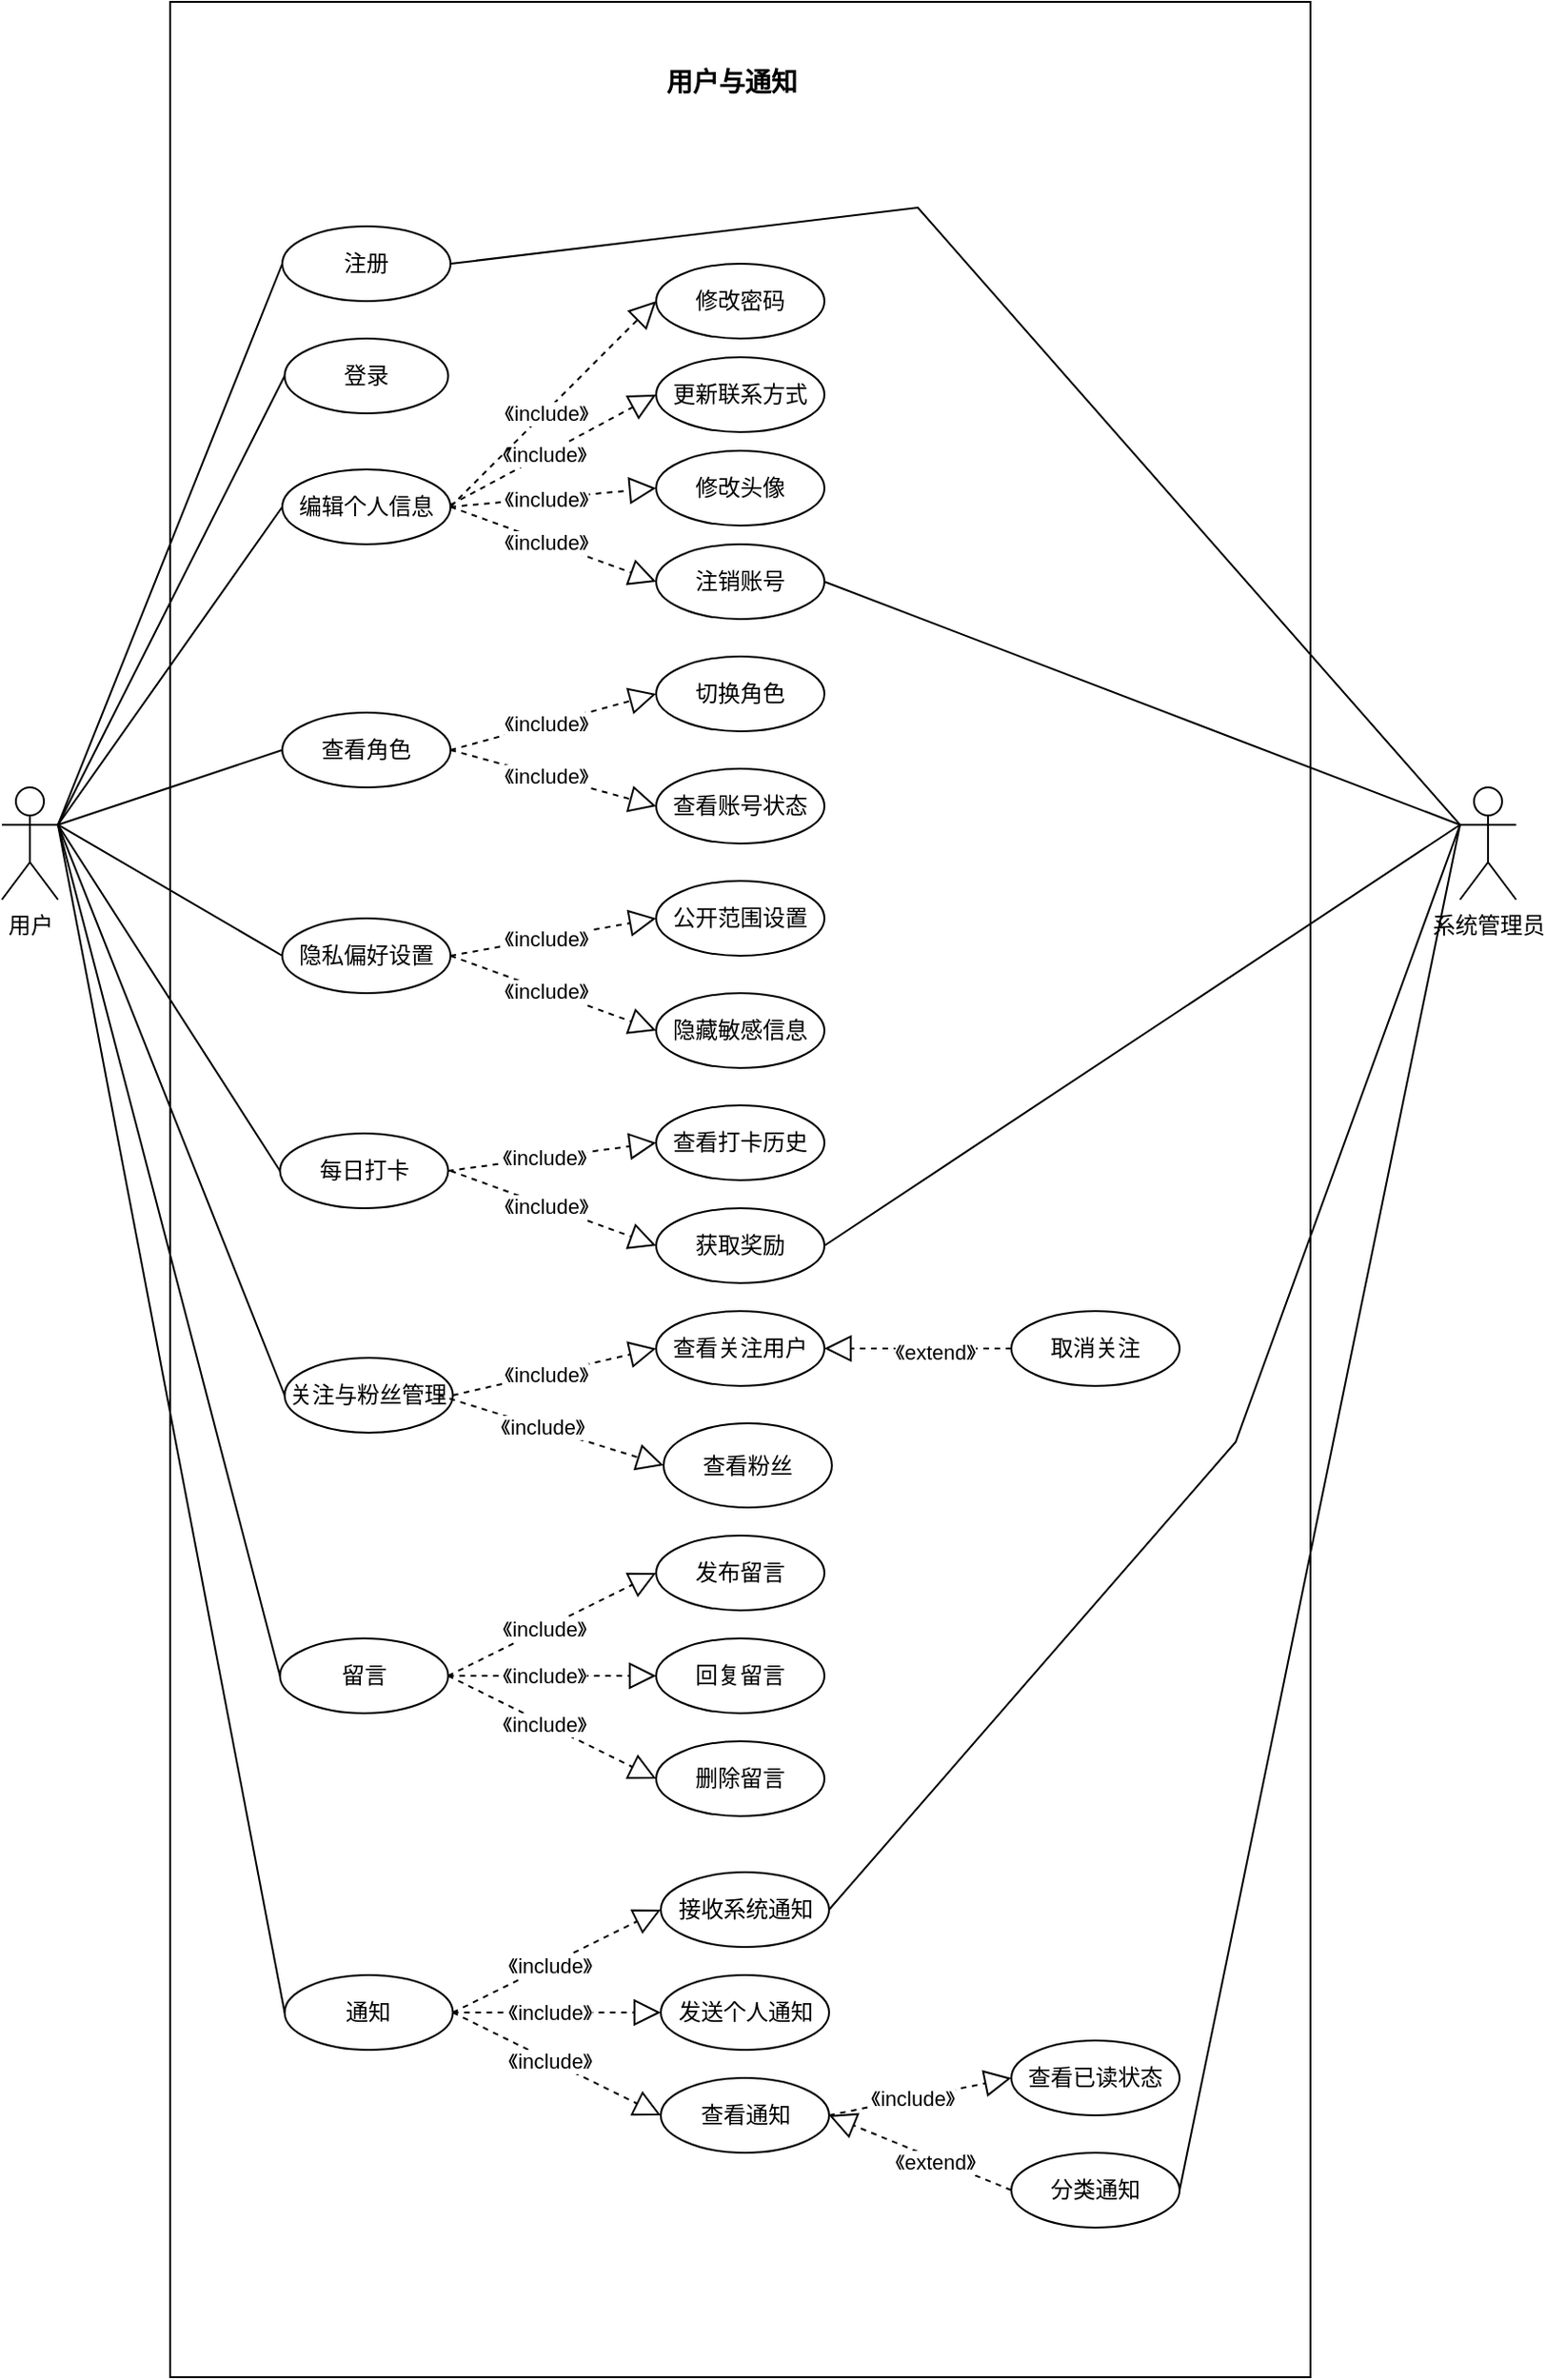 <mxfile version="24.7.5">
  <diagram name="第 1 页" id="Kx3AuRjmkMKNpFPZZtRl">
    <mxGraphModel dx="1706" dy="2512" grid="1" gridSize="10" guides="1" tooltips="1" connect="1" arrows="1" fold="1" page="1" pageScale="1" pageWidth="827" pageHeight="1169" math="0" shadow="0">
      <root>
        <mxCell id="0" />
        <mxCell id="1" parent="0" />
        <mxCell id="4xCIRMmRuBpWSywKt224-116" value="" style="rounded=0;whiteSpace=wrap;html=1;" vertex="1" parent="1">
          <mxGeometry x="150" y="-60" width="610" height="1270" as="geometry" />
        </mxCell>
        <mxCell id="4xCIRMmRuBpWSywKt224-1" value="用户" style="shape=umlActor;verticalLabelPosition=bottom;verticalAlign=top;html=1;outlineConnect=0;" vertex="1" parent="1">
          <mxGeometry x="60" y="360" width="30" height="60" as="geometry" />
        </mxCell>
        <mxCell id="4xCIRMmRuBpWSywKt224-3" value="系统管理员" style="shape=umlActor;verticalLabelPosition=bottom;verticalAlign=top;html=1;outlineConnect=0;" vertex="1" parent="1">
          <mxGeometry x="840" y="360" width="30" height="60" as="geometry" />
        </mxCell>
        <mxCell id="4xCIRMmRuBpWSywKt224-9" value="&lt;font style=&quot;font-size: 14px;&quot;&gt;用户与通知&lt;/font&gt;" style="text;strokeColor=none;fillColor=none;html=1;fontSize=24;fontStyle=1;verticalAlign=middle;align=center;" vertex="1" parent="1">
          <mxGeometry x="400" y="-40" width="100" height="40" as="geometry" />
        </mxCell>
        <mxCell id="4xCIRMmRuBpWSywKt224-10" value="注册" style="ellipse;whiteSpace=wrap;html=1;" vertex="1" parent="1">
          <mxGeometry x="210" y="60" width="90" height="40" as="geometry" />
        </mxCell>
        <mxCell id="4xCIRMmRuBpWSywKt224-11" value="登录" style="ellipse;whiteSpace=wrap;html=1;" vertex="1" parent="1">
          <mxGeometry x="211.25" y="120" width="87.5" height="40" as="geometry" />
        </mxCell>
        <mxCell id="4xCIRMmRuBpWSywKt224-12" value="编辑个人信息" style="ellipse;whiteSpace=wrap;html=1;" vertex="1" parent="1">
          <mxGeometry x="210" y="190" width="90" height="40" as="geometry" />
        </mxCell>
        <mxCell id="4xCIRMmRuBpWSywKt224-13" value="查看角色" style="ellipse;whiteSpace=wrap;html=1;" vertex="1" parent="1">
          <mxGeometry x="210" y="320" width="90" height="40" as="geometry" />
        </mxCell>
        <mxCell id="4xCIRMmRuBpWSywKt224-14" value="切换角色" style="ellipse;whiteSpace=wrap;html=1;" vertex="1" parent="1">
          <mxGeometry x="410" y="290" width="90" height="40" as="geometry" />
        </mxCell>
        <mxCell id="4xCIRMmRuBpWSywKt224-15" value="查看账号状态" style="ellipse;whiteSpace=wrap;html=1;" vertex="1" parent="1">
          <mxGeometry x="410" y="350" width="90" height="40" as="geometry" />
        </mxCell>
        <mxCell id="4xCIRMmRuBpWSywKt224-16" value="隐私偏好设置" style="ellipse;whiteSpace=wrap;html=1;" vertex="1" parent="1">
          <mxGeometry x="210" y="430" width="90" height="40" as="geometry" />
        </mxCell>
        <mxCell id="4xCIRMmRuBpWSywKt224-17" value="公开范围设置" style="ellipse;whiteSpace=wrap;html=1;" vertex="1" parent="1">
          <mxGeometry x="410" y="410" width="90" height="40" as="geometry" />
        </mxCell>
        <mxCell id="4xCIRMmRuBpWSywKt224-18" value="隐藏敏感信息" style="ellipse;whiteSpace=wrap;html=1;" vertex="1" parent="1">
          <mxGeometry x="410" y="470" width="90" height="40" as="geometry" />
        </mxCell>
        <mxCell id="4xCIRMmRuBpWSywKt224-19" value="每日打卡" style="ellipse;whiteSpace=wrap;html=1;" vertex="1" parent="1">
          <mxGeometry x="208.75" y="545" width="90" height="40" as="geometry" />
        </mxCell>
        <mxCell id="4xCIRMmRuBpWSywKt224-20" value="查看打卡历史" style="ellipse;whiteSpace=wrap;html=1;" vertex="1" parent="1">
          <mxGeometry x="410" y="530" width="90" height="40" as="geometry" />
        </mxCell>
        <mxCell id="4xCIRMmRuBpWSywKt224-21" value="获取奖励" style="ellipse;whiteSpace=wrap;html=1;" vertex="1" parent="1">
          <mxGeometry x="410" y="585" width="90" height="40" as="geometry" />
        </mxCell>
        <mxCell id="4xCIRMmRuBpWSywKt224-24" value="修改头像" style="ellipse;whiteSpace=wrap;html=1;" vertex="1" parent="1">
          <mxGeometry x="410" y="180" width="90" height="40" as="geometry" />
        </mxCell>
        <mxCell id="4xCIRMmRuBpWSywKt224-25" value="更新联系方式" style="ellipse;whiteSpace=wrap;html=1;" vertex="1" parent="1">
          <mxGeometry x="410" y="130" width="90" height="40" as="geometry" />
        </mxCell>
        <mxCell id="4xCIRMmRuBpWSywKt224-26" value="" style="endArrow=block;dashed=1;endFill=0;endSize=12;html=1;rounded=0;entryX=0;entryY=0.5;entryDx=0;entryDy=0;" edge="1" parent="1" target="4xCIRMmRuBpWSywKt224-25">
          <mxGeometry width="160" relative="1" as="geometry">
            <mxPoint x="300" y="208.95" as="sourcePoint" />
            <mxPoint x="460" y="208.95" as="targetPoint" />
          </mxGeometry>
        </mxCell>
        <mxCell id="4xCIRMmRuBpWSywKt224-27" value="《include》" style="edgeLabel;html=1;align=center;verticalAlign=middle;resizable=0;points=[];" vertex="1" connectable="0" parent="4xCIRMmRuBpWSywKt224-26">
          <mxGeometry x="-0.083" relative="1" as="geometry">
            <mxPoint as="offset" />
          </mxGeometry>
        </mxCell>
        <mxCell id="4xCIRMmRuBpWSywKt224-28" value="" style="endArrow=block;dashed=1;endFill=0;endSize=12;html=1;rounded=0;entryX=0;entryY=0.5;entryDx=0;entryDy=0;exitX=1;exitY=0.5;exitDx=0;exitDy=0;" edge="1" parent="1" source="4xCIRMmRuBpWSywKt224-12" target="4xCIRMmRuBpWSywKt224-24">
          <mxGeometry width="160" relative="1" as="geometry">
            <mxPoint x="310" y="218.95" as="sourcePoint" />
            <mxPoint x="420" y="180" as="targetPoint" />
          </mxGeometry>
        </mxCell>
        <mxCell id="4xCIRMmRuBpWSywKt224-29" value="《include》" style="edgeLabel;html=1;align=center;verticalAlign=middle;resizable=0;points=[];" vertex="1" connectable="0" parent="4xCIRMmRuBpWSywKt224-28">
          <mxGeometry x="-0.083" relative="1" as="geometry">
            <mxPoint as="offset" />
          </mxGeometry>
        </mxCell>
        <mxCell id="4xCIRMmRuBpWSywKt224-30" value="" style="endArrow=block;dashed=1;endFill=0;endSize=12;html=1;rounded=0;entryX=0;entryY=0.5;entryDx=0;entryDy=0;exitX=1;exitY=0.5;exitDx=0;exitDy=0;" edge="1" parent="1" source="4xCIRMmRuBpWSywKt224-13" target="4xCIRMmRuBpWSywKt224-14">
          <mxGeometry width="160" relative="1" as="geometry">
            <mxPoint x="301.25" y="338.95" as="sourcePoint" />
            <mxPoint x="411.25" y="300" as="targetPoint" />
          </mxGeometry>
        </mxCell>
        <mxCell id="4xCIRMmRuBpWSywKt224-31" value="《include》" style="edgeLabel;html=1;align=center;verticalAlign=middle;resizable=0;points=[];" vertex="1" connectable="0" parent="4xCIRMmRuBpWSywKt224-30">
          <mxGeometry x="-0.083" relative="1" as="geometry">
            <mxPoint as="offset" />
          </mxGeometry>
        </mxCell>
        <mxCell id="4xCIRMmRuBpWSywKt224-32" value="" style="endArrow=block;dashed=1;endFill=0;endSize=12;html=1;rounded=0;entryX=0;entryY=0.5;entryDx=0;entryDy=0;exitX=1;exitY=0.5;exitDx=0;exitDy=0;" edge="1" parent="1" source="4xCIRMmRuBpWSywKt224-13" target="4xCIRMmRuBpWSywKt224-15">
          <mxGeometry width="160" relative="1" as="geometry">
            <mxPoint x="297.5" y="340" as="sourcePoint" />
            <mxPoint x="407.5" y="380" as="targetPoint" />
          </mxGeometry>
        </mxCell>
        <mxCell id="4xCIRMmRuBpWSywKt224-33" value="《include》" style="edgeLabel;html=1;align=center;verticalAlign=middle;resizable=0;points=[];" vertex="1" connectable="0" parent="4xCIRMmRuBpWSywKt224-32">
          <mxGeometry x="-0.083" relative="1" as="geometry">
            <mxPoint as="offset" />
          </mxGeometry>
        </mxCell>
        <mxCell id="4xCIRMmRuBpWSywKt224-34" value="" style="endArrow=block;dashed=1;endFill=0;endSize=12;html=1;rounded=0;entryX=0;entryY=0.5;entryDx=0;entryDy=0;exitX=1;exitY=0.5;exitDx=0;exitDy=0;" edge="1" parent="1" source="4xCIRMmRuBpWSywKt224-16" target="4xCIRMmRuBpWSywKt224-17">
          <mxGeometry width="160" relative="1" as="geometry">
            <mxPoint x="304" y="440" as="sourcePoint" />
            <mxPoint x="414" y="410" as="targetPoint" />
          </mxGeometry>
        </mxCell>
        <mxCell id="4xCIRMmRuBpWSywKt224-35" value="《include》" style="edgeLabel;html=1;align=center;verticalAlign=middle;resizable=0;points=[];" vertex="1" connectable="0" parent="4xCIRMmRuBpWSywKt224-34">
          <mxGeometry x="-0.083" relative="1" as="geometry">
            <mxPoint as="offset" />
          </mxGeometry>
        </mxCell>
        <mxCell id="4xCIRMmRuBpWSywKt224-36" value="" style="endArrow=block;dashed=1;endFill=0;endSize=12;html=1;rounded=0;entryX=0;entryY=0.5;entryDx=0;entryDy=0;exitX=1;exitY=0.5;exitDx=0;exitDy=0;" edge="1" parent="1" source="4xCIRMmRuBpWSywKt224-16" target="4xCIRMmRuBpWSywKt224-18">
          <mxGeometry width="160" relative="1" as="geometry">
            <mxPoint x="290" y="470" as="sourcePoint" />
            <mxPoint x="400" y="500" as="targetPoint" />
          </mxGeometry>
        </mxCell>
        <mxCell id="4xCIRMmRuBpWSywKt224-37" value="《include》" style="edgeLabel;html=1;align=center;verticalAlign=middle;resizable=0;points=[];" vertex="1" connectable="0" parent="4xCIRMmRuBpWSywKt224-36">
          <mxGeometry x="-0.083" relative="1" as="geometry">
            <mxPoint as="offset" />
          </mxGeometry>
        </mxCell>
        <mxCell id="4xCIRMmRuBpWSywKt224-38" value="" style="endArrow=block;dashed=1;endFill=0;endSize=12;html=1;rounded=0;entryX=0;entryY=0.5;entryDx=0;entryDy=0;exitX=1;exitY=0.5;exitDx=0;exitDy=0;exitPerimeter=0;" edge="1" parent="1" source="4xCIRMmRuBpWSywKt224-19" target="4xCIRMmRuBpWSywKt224-20">
          <mxGeometry width="160" relative="1" as="geometry">
            <mxPoint x="297.5" y="585" as="sourcePoint" />
            <mxPoint x="407.5" y="565" as="targetPoint" />
          </mxGeometry>
        </mxCell>
        <mxCell id="4xCIRMmRuBpWSywKt224-39" value="《include》" style="edgeLabel;html=1;align=center;verticalAlign=middle;resizable=0;points=[];" vertex="1" connectable="0" parent="4xCIRMmRuBpWSywKt224-38">
          <mxGeometry x="-0.083" relative="1" as="geometry">
            <mxPoint as="offset" />
          </mxGeometry>
        </mxCell>
        <mxCell id="4xCIRMmRuBpWSywKt224-40" value="" style="endArrow=block;dashed=1;endFill=0;endSize=12;html=1;rounded=0;entryX=0;entryY=0.5;entryDx=0;entryDy=0;" edge="1" parent="1" target="4xCIRMmRuBpWSywKt224-21">
          <mxGeometry width="160" relative="1" as="geometry">
            <mxPoint x="300" y="565" as="sourcePoint" />
            <mxPoint x="407.5" y="630" as="targetPoint" />
          </mxGeometry>
        </mxCell>
        <mxCell id="4xCIRMmRuBpWSywKt224-41" value="《include》" style="edgeLabel;html=1;align=center;verticalAlign=middle;resizable=0;points=[];" vertex="1" connectable="0" parent="4xCIRMmRuBpWSywKt224-40">
          <mxGeometry x="-0.083" relative="1" as="geometry">
            <mxPoint as="offset" />
          </mxGeometry>
        </mxCell>
        <mxCell id="4xCIRMmRuBpWSywKt224-42" value="关注与粉丝管理" style="ellipse;whiteSpace=wrap;html=1;" vertex="1" parent="1">
          <mxGeometry x="211.25" y="665" width="90" height="40" as="geometry" />
        </mxCell>
        <mxCell id="4xCIRMmRuBpWSywKt224-43" value="查看关注用户" style="ellipse;whiteSpace=wrap;html=1;" vertex="1" parent="1">
          <mxGeometry x="410" y="640" width="90" height="40" as="geometry" />
        </mxCell>
        <mxCell id="4xCIRMmRuBpWSywKt224-44" value="查看粉丝" style="ellipse;whiteSpace=wrap;html=1;" vertex="1" parent="1">
          <mxGeometry x="414" y="700" width="90" height="45" as="geometry" />
        </mxCell>
        <mxCell id="4xCIRMmRuBpWSywKt224-45" value="" style="endArrow=block;dashed=1;endFill=0;endSize=12;html=1;rounded=0;entryX=0;entryY=0.5;entryDx=0;entryDy=0;exitX=1;exitY=0.5;exitDx=0;exitDy=0;exitPerimeter=0;" edge="1" parent="1" source="4xCIRMmRuBpWSywKt224-42" target="4xCIRMmRuBpWSywKt224-43">
          <mxGeometry width="160" relative="1" as="geometry">
            <mxPoint x="297.5" y="695" as="sourcePoint" />
            <mxPoint x="407.5" y="675" as="targetPoint" />
          </mxGeometry>
        </mxCell>
        <mxCell id="4xCIRMmRuBpWSywKt224-46" value="《include》" style="edgeLabel;html=1;align=center;verticalAlign=middle;resizable=0;points=[];" vertex="1" connectable="0" parent="4xCIRMmRuBpWSywKt224-45">
          <mxGeometry x="-0.083" relative="1" as="geometry">
            <mxPoint as="offset" />
          </mxGeometry>
        </mxCell>
        <mxCell id="4xCIRMmRuBpWSywKt224-47" value="" style="endArrow=block;dashed=1;endFill=0;endSize=12;html=1;rounded=0;entryX=0;entryY=0.5;entryDx=0;entryDy=0;exitX=0.917;exitY=0.5;exitDx=0;exitDy=0;exitPerimeter=0;" edge="1" parent="1" source="4xCIRMmRuBpWSywKt224-42" target="4xCIRMmRuBpWSywKt224-44">
          <mxGeometry width="160" relative="1" as="geometry">
            <mxPoint x="297.5" y="700" as="sourcePoint" />
            <mxPoint x="407.5" y="740" as="targetPoint" />
          </mxGeometry>
        </mxCell>
        <mxCell id="4xCIRMmRuBpWSywKt224-48" value="《include》" style="edgeLabel;html=1;align=center;verticalAlign=middle;resizable=0;points=[];" vertex="1" connectable="0" parent="4xCIRMmRuBpWSywKt224-47">
          <mxGeometry x="-0.083" relative="1" as="geometry">
            <mxPoint as="offset" />
          </mxGeometry>
        </mxCell>
        <mxCell id="4xCIRMmRuBpWSywKt224-49" value="取消关注" style="ellipse;whiteSpace=wrap;html=1;" vertex="1" parent="1">
          <mxGeometry x="600" y="640" width="90" height="40" as="geometry" />
        </mxCell>
        <mxCell id="4xCIRMmRuBpWSywKt224-51" value="" style="endArrow=block;dashed=1;endFill=0;endSize=12;html=1;rounded=0;entryX=1;entryY=0.5;entryDx=0;entryDy=0;exitX=0;exitY=0.5;exitDx=0;exitDy=0;" edge="1" parent="1" source="4xCIRMmRuBpWSywKt224-49" target="4xCIRMmRuBpWSywKt224-43">
          <mxGeometry width="160" relative="1" as="geometry">
            <mxPoint x="300" y="600" as="sourcePoint" />
            <mxPoint x="510" y="660" as="targetPoint" />
          </mxGeometry>
        </mxCell>
        <mxCell id="4xCIRMmRuBpWSywKt224-52" value="《extend》" style="edgeLabel;html=1;align=center;verticalAlign=middle;resizable=0;points=[];" vertex="1" connectable="0" parent="4xCIRMmRuBpWSywKt224-51">
          <mxGeometry x="-0.167" y="2" relative="1" as="geometry">
            <mxPoint as="offset" />
          </mxGeometry>
        </mxCell>
        <mxCell id="4xCIRMmRuBpWSywKt224-53" value="留言" style="ellipse;whiteSpace=wrap;html=1;" vertex="1" parent="1">
          <mxGeometry x="208.75" y="815" width="90" height="40" as="geometry" />
        </mxCell>
        <mxCell id="4xCIRMmRuBpWSywKt224-54" value="发布留言" style="ellipse;whiteSpace=wrap;html=1;" vertex="1" parent="1">
          <mxGeometry x="410" y="760" width="90" height="40" as="geometry" />
        </mxCell>
        <mxCell id="4xCIRMmRuBpWSywKt224-55" value="回复留言" style="ellipse;whiteSpace=wrap;html=1;" vertex="1" parent="1">
          <mxGeometry x="410" y="815" width="90" height="40" as="geometry" />
        </mxCell>
        <mxCell id="4xCIRMmRuBpWSywKt224-56" value="" style="endArrow=block;dashed=1;endFill=0;endSize=12;html=1;rounded=0;entryX=0;entryY=0.5;entryDx=0;entryDy=0;exitX=1;exitY=0.5;exitDx=0;exitDy=0;exitPerimeter=0;" edge="1" parent="1" source="4xCIRMmRuBpWSywKt224-53" target="4xCIRMmRuBpWSywKt224-54">
          <mxGeometry width="160" relative="1" as="geometry">
            <mxPoint x="297.5" y="815" as="sourcePoint" />
            <mxPoint x="407.5" y="795" as="targetPoint" />
          </mxGeometry>
        </mxCell>
        <mxCell id="4xCIRMmRuBpWSywKt224-57" value="《include》" style="edgeLabel;html=1;align=center;verticalAlign=middle;resizable=0;points=[];" vertex="1" connectable="0" parent="4xCIRMmRuBpWSywKt224-56">
          <mxGeometry x="-0.083" relative="1" as="geometry">
            <mxPoint as="offset" />
          </mxGeometry>
        </mxCell>
        <mxCell id="4xCIRMmRuBpWSywKt224-58" value="" style="endArrow=block;dashed=1;endFill=0;endSize=12;html=1;rounded=0;entryX=0;entryY=0.5;entryDx=0;entryDy=0;exitX=1;exitY=0.5;exitDx=0;exitDy=0;" edge="1" parent="1" source="4xCIRMmRuBpWSywKt224-53" target="4xCIRMmRuBpWSywKt224-55">
          <mxGeometry width="160" relative="1" as="geometry">
            <mxPoint x="310" y="820" as="sourcePoint" />
            <mxPoint x="407.5" y="860" as="targetPoint" />
          </mxGeometry>
        </mxCell>
        <mxCell id="4xCIRMmRuBpWSywKt224-59" value="《include》" style="edgeLabel;html=1;align=center;verticalAlign=middle;resizable=0;points=[];" vertex="1" connectable="0" parent="4xCIRMmRuBpWSywKt224-58">
          <mxGeometry x="-0.083" relative="1" as="geometry">
            <mxPoint as="offset" />
          </mxGeometry>
        </mxCell>
        <mxCell id="4xCIRMmRuBpWSywKt224-60" value="删除留言" style="ellipse;whiteSpace=wrap;html=1;" vertex="1" parent="1">
          <mxGeometry x="410" y="870" width="90" height="40" as="geometry" />
        </mxCell>
        <mxCell id="4xCIRMmRuBpWSywKt224-62" value="" style="endArrow=block;dashed=1;endFill=0;endSize=12;html=1;rounded=0;entryX=0;entryY=0.5;entryDx=0;entryDy=0;exitX=1;exitY=0.5;exitDx=0;exitDy=0;" edge="1" parent="1" source="4xCIRMmRuBpWSywKt224-53" target="4xCIRMmRuBpWSywKt224-60">
          <mxGeometry width="160" relative="1" as="geometry">
            <mxPoint x="298.75" y="860" as="sourcePoint" />
            <mxPoint x="408.75" y="875" as="targetPoint" />
          </mxGeometry>
        </mxCell>
        <mxCell id="4xCIRMmRuBpWSywKt224-63" value="《include》" style="edgeLabel;html=1;align=center;verticalAlign=middle;resizable=0;points=[];" vertex="1" connectable="0" parent="4xCIRMmRuBpWSywKt224-62">
          <mxGeometry x="-0.083" relative="1" as="geometry">
            <mxPoint as="offset" />
          </mxGeometry>
        </mxCell>
        <mxCell id="4xCIRMmRuBpWSywKt224-66" value="通知" style="ellipse;whiteSpace=wrap;html=1;" vertex="1" parent="1">
          <mxGeometry x="211.25" y="995" width="90" height="40" as="geometry" />
        </mxCell>
        <mxCell id="4xCIRMmRuBpWSywKt224-67" value="接收系统通知" style="ellipse;whiteSpace=wrap;html=1;" vertex="1" parent="1">
          <mxGeometry x="412.5" y="940" width="90" height="40" as="geometry" />
        </mxCell>
        <mxCell id="4xCIRMmRuBpWSywKt224-68" value="发送个人通知" style="ellipse;whiteSpace=wrap;html=1;" vertex="1" parent="1">
          <mxGeometry x="412.5" y="995" width="90" height="40" as="geometry" />
        </mxCell>
        <mxCell id="4xCIRMmRuBpWSywKt224-69" value="" style="endArrow=block;dashed=1;endFill=0;endSize=12;html=1;rounded=0;entryX=0;entryY=0.5;entryDx=0;entryDy=0;exitX=1;exitY=0.5;exitDx=0;exitDy=0;exitPerimeter=0;" edge="1" parent="1" source="4xCIRMmRuBpWSywKt224-66" target="4xCIRMmRuBpWSywKt224-67">
          <mxGeometry width="160" relative="1" as="geometry">
            <mxPoint x="300" y="995" as="sourcePoint" />
            <mxPoint x="410" y="975" as="targetPoint" />
          </mxGeometry>
        </mxCell>
        <mxCell id="4xCIRMmRuBpWSywKt224-70" value="《include》" style="edgeLabel;html=1;align=center;verticalAlign=middle;resizable=0;points=[];" vertex="1" connectable="0" parent="4xCIRMmRuBpWSywKt224-69">
          <mxGeometry x="-0.083" relative="1" as="geometry">
            <mxPoint as="offset" />
          </mxGeometry>
        </mxCell>
        <mxCell id="4xCIRMmRuBpWSywKt224-71" value="" style="endArrow=block;dashed=1;endFill=0;endSize=12;html=1;rounded=0;entryX=0;entryY=0.5;entryDx=0;entryDy=0;exitX=1;exitY=0.5;exitDx=0;exitDy=0;" edge="1" parent="1" source="4xCIRMmRuBpWSywKt224-66" target="4xCIRMmRuBpWSywKt224-68">
          <mxGeometry width="160" relative="1" as="geometry">
            <mxPoint x="312.5" y="1000" as="sourcePoint" />
            <mxPoint x="410" y="1040" as="targetPoint" />
          </mxGeometry>
        </mxCell>
        <mxCell id="4xCIRMmRuBpWSywKt224-72" value="《include》" style="edgeLabel;html=1;align=center;verticalAlign=middle;resizable=0;points=[];" vertex="1" connectable="0" parent="4xCIRMmRuBpWSywKt224-71">
          <mxGeometry x="-0.083" relative="1" as="geometry">
            <mxPoint as="offset" />
          </mxGeometry>
        </mxCell>
        <mxCell id="4xCIRMmRuBpWSywKt224-73" value="查看通知" style="ellipse;whiteSpace=wrap;html=1;" vertex="1" parent="1">
          <mxGeometry x="412.5" y="1050" width="90" height="40" as="geometry" />
        </mxCell>
        <mxCell id="4xCIRMmRuBpWSywKt224-74" value="" style="endArrow=block;dashed=1;endFill=0;endSize=12;html=1;rounded=0;entryX=0;entryY=0.5;entryDx=0;entryDy=0;exitX=1;exitY=0.5;exitDx=0;exitDy=0;" edge="1" parent="1" source="4xCIRMmRuBpWSywKt224-66" target="4xCIRMmRuBpWSywKt224-73">
          <mxGeometry width="160" relative="1" as="geometry">
            <mxPoint x="301.25" y="1040" as="sourcePoint" />
            <mxPoint x="411.25" y="1055" as="targetPoint" />
          </mxGeometry>
        </mxCell>
        <mxCell id="4xCIRMmRuBpWSywKt224-75" value="《include》" style="edgeLabel;html=1;align=center;verticalAlign=middle;resizable=0;points=[];" vertex="1" connectable="0" parent="4xCIRMmRuBpWSywKt224-74">
          <mxGeometry x="-0.083" relative="1" as="geometry">
            <mxPoint as="offset" />
          </mxGeometry>
        </mxCell>
        <mxCell id="4xCIRMmRuBpWSywKt224-79" value="查看已读状态" style="ellipse;whiteSpace=wrap;html=1;" vertex="1" parent="1">
          <mxGeometry x="600" y="1030" width="90" height="40" as="geometry" />
        </mxCell>
        <mxCell id="4xCIRMmRuBpWSywKt224-80" value="" style="endArrow=block;dashed=1;endFill=0;endSize=12;html=1;rounded=0;entryX=0;entryY=0.5;entryDx=0;entryDy=0;exitX=1;exitY=0.5;exitDx=0;exitDy=0;" edge="1" parent="1" source="4xCIRMmRuBpWSywKt224-73" target="4xCIRMmRuBpWSywKt224-79">
          <mxGeometry width="160" relative="1" as="geometry">
            <mxPoint x="449" y="1110" as="sourcePoint" />
            <mxPoint x="560" y="1165" as="targetPoint" />
          </mxGeometry>
        </mxCell>
        <mxCell id="4xCIRMmRuBpWSywKt224-81" value="《include》" style="edgeLabel;html=1;align=center;verticalAlign=middle;resizable=0;points=[];" vertex="1" connectable="0" parent="4xCIRMmRuBpWSywKt224-80">
          <mxGeometry x="-0.083" relative="1" as="geometry">
            <mxPoint as="offset" />
          </mxGeometry>
        </mxCell>
        <mxCell id="4xCIRMmRuBpWSywKt224-82" value="分类通知" style="ellipse;whiteSpace=wrap;html=1;" vertex="1" parent="1">
          <mxGeometry x="600" y="1090" width="90" height="40" as="geometry" />
        </mxCell>
        <mxCell id="4xCIRMmRuBpWSywKt224-84" value="" style="endArrow=block;dashed=1;endFill=0;endSize=12;html=1;rounded=0;entryX=1;entryY=0.5;entryDx=0;entryDy=0;exitX=0;exitY=0.5;exitDx=0;exitDy=0;" edge="1" parent="1" source="4xCIRMmRuBpWSywKt224-82" target="4xCIRMmRuBpWSywKt224-73">
          <mxGeometry width="160" relative="1" as="geometry">
            <mxPoint x="570" y="1109.47" as="sourcePoint" />
            <mxPoint x="470" y="1109.47" as="targetPoint" />
          </mxGeometry>
        </mxCell>
        <mxCell id="4xCIRMmRuBpWSywKt224-85" value="《extend》" style="edgeLabel;html=1;align=center;verticalAlign=middle;resizable=0;points=[];" vertex="1" connectable="0" parent="4xCIRMmRuBpWSywKt224-84">
          <mxGeometry x="-0.167" y="2" relative="1" as="geometry">
            <mxPoint as="offset" />
          </mxGeometry>
        </mxCell>
        <mxCell id="4xCIRMmRuBpWSywKt224-90" value="修改密码" style="ellipse;whiteSpace=wrap;html=1;" vertex="1" parent="1">
          <mxGeometry x="410" y="80" width="90" height="40" as="geometry" />
        </mxCell>
        <mxCell id="4xCIRMmRuBpWSywKt224-91" value="" style="endArrow=block;dashed=1;endFill=0;endSize=12;html=1;rounded=0;entryX=0;entryY=0.5;entryDx=0;entryDy=0;exitX=1;exitY=0.5;exitDx=0;exitDy=0;" edge="1" parent="1" target="4xCIRMmRuBpWSywKt224-90" source="4xCIRMmRuBpWSywKt224-12">
          <mxGeometry width="160" relative="1" as="geometry">
            <mxPoint x="290.0" y="200" as="sourcePoint" />
            <mxPoint x="454" y="148.95" as="targetPoint" />
          </mxGeometry>
        </mxCell>
        <mxCell id="4xCIRMmRuBpWSywKt224-92" value="《include》" style="edgeLabel;html=1;align=center;verticalAlign=middle;resizable=0;points=[];" vertex="1" connectable="0" parent="4xCIRMmRuBpWSywKt224-91">
          <mxGeometry x="-0.083" relative="1" as="geometry">
            <mxPoint as="offset" />
          </mxGeometry>
        </mxCell>
        <mxCell id="4xCIRMmRuBpWSywKt224-93" value="注销账号" style="ellipse;whiteSpace=wrap;html=1;" vertex="1" parent="1">
          <mxGeometry x="410" y="230" width="90" height="40" as="geometry" />
        </mxCell>
        <mxCell id="4xCIRMmRuBpWSywKt224-94" value="" style="endArrow=block;dashed=1;endFill=0;endSize=12;html=1;rounded=0;entryX=0;entryY=0.5;entryDx=0;entryDy=0;exitX=1;exitY=0.5;exitDx=0;exitDy=0;" edge="1" parent="1" target="4xCIRMmRuBpWSywKt224-93" source="4xCIRMmRuBpWSywKt224-12">
          <mxGeometry width="160" relative="1" as="geometry">
            <mxPoint x="300" y="260" as="sourcePoint" />
            <mxPoint x="420" y="230" as="targetPoint" />
          </mxGeometry>
        </mxCell>
        <mxCell id="4xCIRMmRuBpWSywKt224-95" value="《include》" style="edgeLabel;html=1;align=center;verticalAlign=middle;resizable=0;points=[];" vertex="1" connectable="0" parent="4xCIRMmRuBpWSywKt224-94">
          <mxGeometry x="-0.083" relative="1" as="geometry">
            <mxPoint as="offset" />
          </mxGeometry>
        </mxCell>
        <mxCell id="4xCIRMmRuBpWSywKt224-100" value="" style="endArrow=none;html=1;rounded=0;exitX=1;exitY=0.333;exitDx=0;exitDy=0;exitPerimeter=0;entryX=0;entryY=0.5;entryDx=0;entryDy=0;" edge="1" parent="1" source="4xCIRMmRuBpWSywKt224-1" target="4xCIRMmRuBpWSywKt224-10">
          <mxGeometry width="50" height="50" relative="1" as="geometry">
            <mxPoint x="230" y="420" as="sourcePoint" />
            <mxPoint x="280" y="370" as="targetPoint" />
          </mxGeometry>
        </mxCell>
        <mxCell id="4xCIRMmRuBpWSywKt224-101" value="" style="endArrow=none;html=1;rounded=0;entryX=0;entryY=0.5;entryDx=0;entryDy=0;" edge="1" parent="1" target="4xCIRMmRuBpWSywKt224-11">
          <mxGeometry width="50" height="50" relative="1" as="geometry">
            <mxPoint x="90" y="380" as="sourcePoint" />
            <mxPoint x="220" y="90" as="targetPoint" />
          </mxGeometry>
        </mxCell>
        <mxCell id="4xCIRMmRuBpWSywKt224-102" value="" style="endArrow=none;html=1;rounded=0;entryX=0;entryY=0.5;entryDx=0;entryDy=0;" edge="1" parent="1" target="4xCIRMmRuBpWSywKt224-12">
          <mxGeometry width="50" height="50" relative="1" as="geometry">
            <mxPoint x="90" y="380" as="sourcePoint" />
            <mxPoint x="221" y="150" as="targetPoint" />
          </mxGeometry>
        </mxCell>
        <mxCell id="4xCIRMmRuBpWSywKt224-103" value="" style="endArrow=none;html=1;rounded=0;entryX=0;entryY=0.5;entryDx=0;entryDy=0;exitX=1;exitY=0.333;exitDx=0;exitDy=0;exitPerimeter=0;" edge="1" parent="1" source="4xCIRMmRuBpWSywKt224-1" target="4xCIRMmRuBpWSywKt224-13">
          <mxGeometry width="50" height="50" relative="1" as="geometry">
            <mxPoint x="100" y="390" as="sourcePoint" />
            <mxPoint x="220" y="220" as="targetPoint" />
          </mxGeometry>
        </mxCell>
        <mxCell id="4xCIRMmRuBpWSywKt224-104" value="" style="endArrow=none;html=1;rounded=0;entryX=0;entryY=0.5;entryDx=0;entryDy=0;exitX=1;exitY=0.333;exitDx=0;exitDy=0;exitPerimeter=0;" edge="1" parent="1" source="4xCIRMmRuBpWSywKt224-1" target="4xCIRMmRuBpWSywKt224-16">
          <mxGeometry width="50" height="50" relative="1" as="geometry">
            <mxPoint x="100" y="390" as="sourcePoint" />
            <mxPoint x="220" y="350" as="targetPoint" />
          </mxGeometry>
        </mxCell>
        <mxCell id="4xCIRMmRuBpWSywKt224-105" value="" style="endArrow=none;html=1;rounded=0;entryX=0;entryY=0.5;entryDx=0;entryDy=0;exitX=1;exitY=0.333;exitDx=0;exitDy=0;exitPerimeter=0;" edge="1" parent="1" source="4xCIRMmRuBpWSywKt224-1" target="4xCIRMmRuBpWSywKt224-19">
          <mxGeometry width="50" height="50" relative="1" as="geometry">
            <mxPoint x="100" y="390" as="sourcePoint" />
            <mxPoint x="220" y="460" as="targetPoint" />
          </mxGeometry>
        </mxCell>
        <mxCell id="4xCIRMmRuBpWSywKt224-106" value="" style="endArrow=none;html=1;rounded=0;entryX=0;entryY=0.5;entryDx=0;entryDy=0;exitX=1;exitY=0.333;exitDx=0;exitDy=0;exitPerimeter=0;" edge="1" parent="1" source="4xCIRMmRuBpWSywKt224-1" target="4xCIRMmRuBpWSywKt224-42">
          <mxGeometry width="50" height="50" relative="1" as="geometry">
            <mxPoint x="100" y="390" as="sourcePoint" />
            <mxPoint x="219" y="575" as="targetPoint" />
          </mxGeometry>
        </mxCell>
        <mxCell id="4xCIRMmRuBpWSywKt224-107" value="" style="endArrow=none;html=1;rounded=0;entryX=0;entryY=0.5;entryDx=0;entryDy=0;" edge="1" parent="1" target="4xCIRMmRuBpWSywKt224-53">
          <mxGeometry width="50" height="50" relative="1" as="geometry">
            <mxPoint x="90" y="380" as="sourcePoint" />
            <mxPoint x="221" y="695" as="targetPoint" />
          </mxGeometry>
        </mxCell>
        <mxCell id="4xCIRMmRuBpWSywKt224-108" value="" style="endArrow=none;html=1;rounded=0;entryX=0;entryY=0.5;entryDx=0;entryDy=0;" edge="1" parent="1" target="4xCIRMmRuBpWSywKt224-66">
          <mxGeometry width="50" height="50" relative="1" as="geometry">
            <mxPoint x="90" y="380" as="sourcePoint" />
            <mxPoint x="231" y="705" as="targetPoint" />
          </mxGeometry>
        </mxCell>
        <mxCell id="4xCIRMmRuBpWSywKt224-109" value="" style="endArrow=none;html=1;rounded=0;exitX=0;exitY=0.333;exitDx=0;exitDy=0;exitPerimeter=0;entryX=1;entryY=0.5;entryDx=0;entryDy=0;" edge="1" parent="1" source="4xCIRMmRuBpWSywKt224-3" target="4xCIRMmRuBpWSywKt224-10">
          <mxGeometry width="50" height="50" relative="1" as="geometry">
            <mxPoint x="100" y="390" as="sourcePoint" />
            <mxPoint x="220" y="90" as="targetPoint" />
            <Array as="points">
              <mxPoint x="550" y="50" />
            </Array>
          </mxGeometry>
        </mxCell>
        <mxCell id="4xCIRMmRuBpWSywKt224-111" value="" style="endArrow=none;html=1;rounded=0;exitX=0;exitY=0.333;exitDx=0;exitDy=0;exitPerimeter=0;" edge="1" parent="1" source="4xCIRMmRuBpWSywKt224-3">
          <mxGeometry width="50" height="50" relative="1" as="geometry">
            <mxPoint x="1040" y="420" as="sourcePoint" />
            <mxPoint x="500" y="250" as="targetPoint" />
          </mxGeometry>
        </mxCell>
        <mxCell id="4xCIRMmRuBpWSywKt224-112" value="" style="endArrow=none;html=1;rounded=0;entryX=1;entryY=0.5;entryDx=0;entryDy=0;" edge="1" parent="1" target="4xCIRMmRuBpWSywKt224-21">
          <mxGeometry width="50" height="50" relative="1" as="geometry">
            <mxPoint x="840" y="380" as="sourcePoint" />
            <mxPoint x="298.75" y="558.44" as="targetPoint" />
          </mxGeometry>
        </mxCell>
        <mxCell id="4xCIRMmRuBpWSywKt224-113" value="" style="endArrow=none;html=1;rounded=0;entryX=1;entryY=0.5;entryDx=0;entryDy=0;" edge="1" parent="1" target="4xCIRMmRuBpWSywKt224-67">
          <mxGeometry width="50" height="50" relative="1" as="geometry">
            <mxPoint x="840" y="380" as="sourcePoint" />
            <mxPoint x="300" y="840" as="targetPoint" />
            <Array as="points">
              <mxPoint x="720" y="710" />
            </Array>
          </mxGeometry>
        </mxCell>
        <mxCell id="4xCIRMmRuBpWSywKt224-114" value="" style="endArrow=none;html=1;rounded=0;entryX=1;entryY=0.5;entryDx=0;entryDy=0;" edge="1" parent="1" target="4xCIRMmRuBpWSywKt224-82">
          <mxGeometry width="50" height="50" relative="1" as="geometry">
            <mxPoint x="840" y="380" as="sourcePoint" />
            <mxPoint x="513" y="970" as="targetPoint" />
          </mxGeometry>
        </mxCell>
      </root>
    </mxGraphModel>
  </diagram>
</mxfile>
